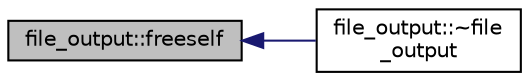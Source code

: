 digraph "file_output::freeself"
{
  edge [fontname="Helvetica",fontsize="10",labelfontname="Helvetica",labelfontsize="10"];
  node [fontname="Helvetica",fontsize="10",shape=record];
  rankdir="LR";
  Node23 [label="file_output::freeself",height=0.2,width=0.4,color="black", fillcolor="grey75", style="filled", fontcolor="black"];
  Node23 -> Node24 [dir="back",color="midnightblue",fontsize="10",style="solid",fontname="Helvetica"];
  Node24 [label="file_output::~file\l_output",height=0.2,width=0.4,color="black", fillcolor="white", style="filled",URL="$d8/dc7/classfile__output.html#ad95864cb7ef7ca6e6ee6a4b17c9f2adb"];
}
